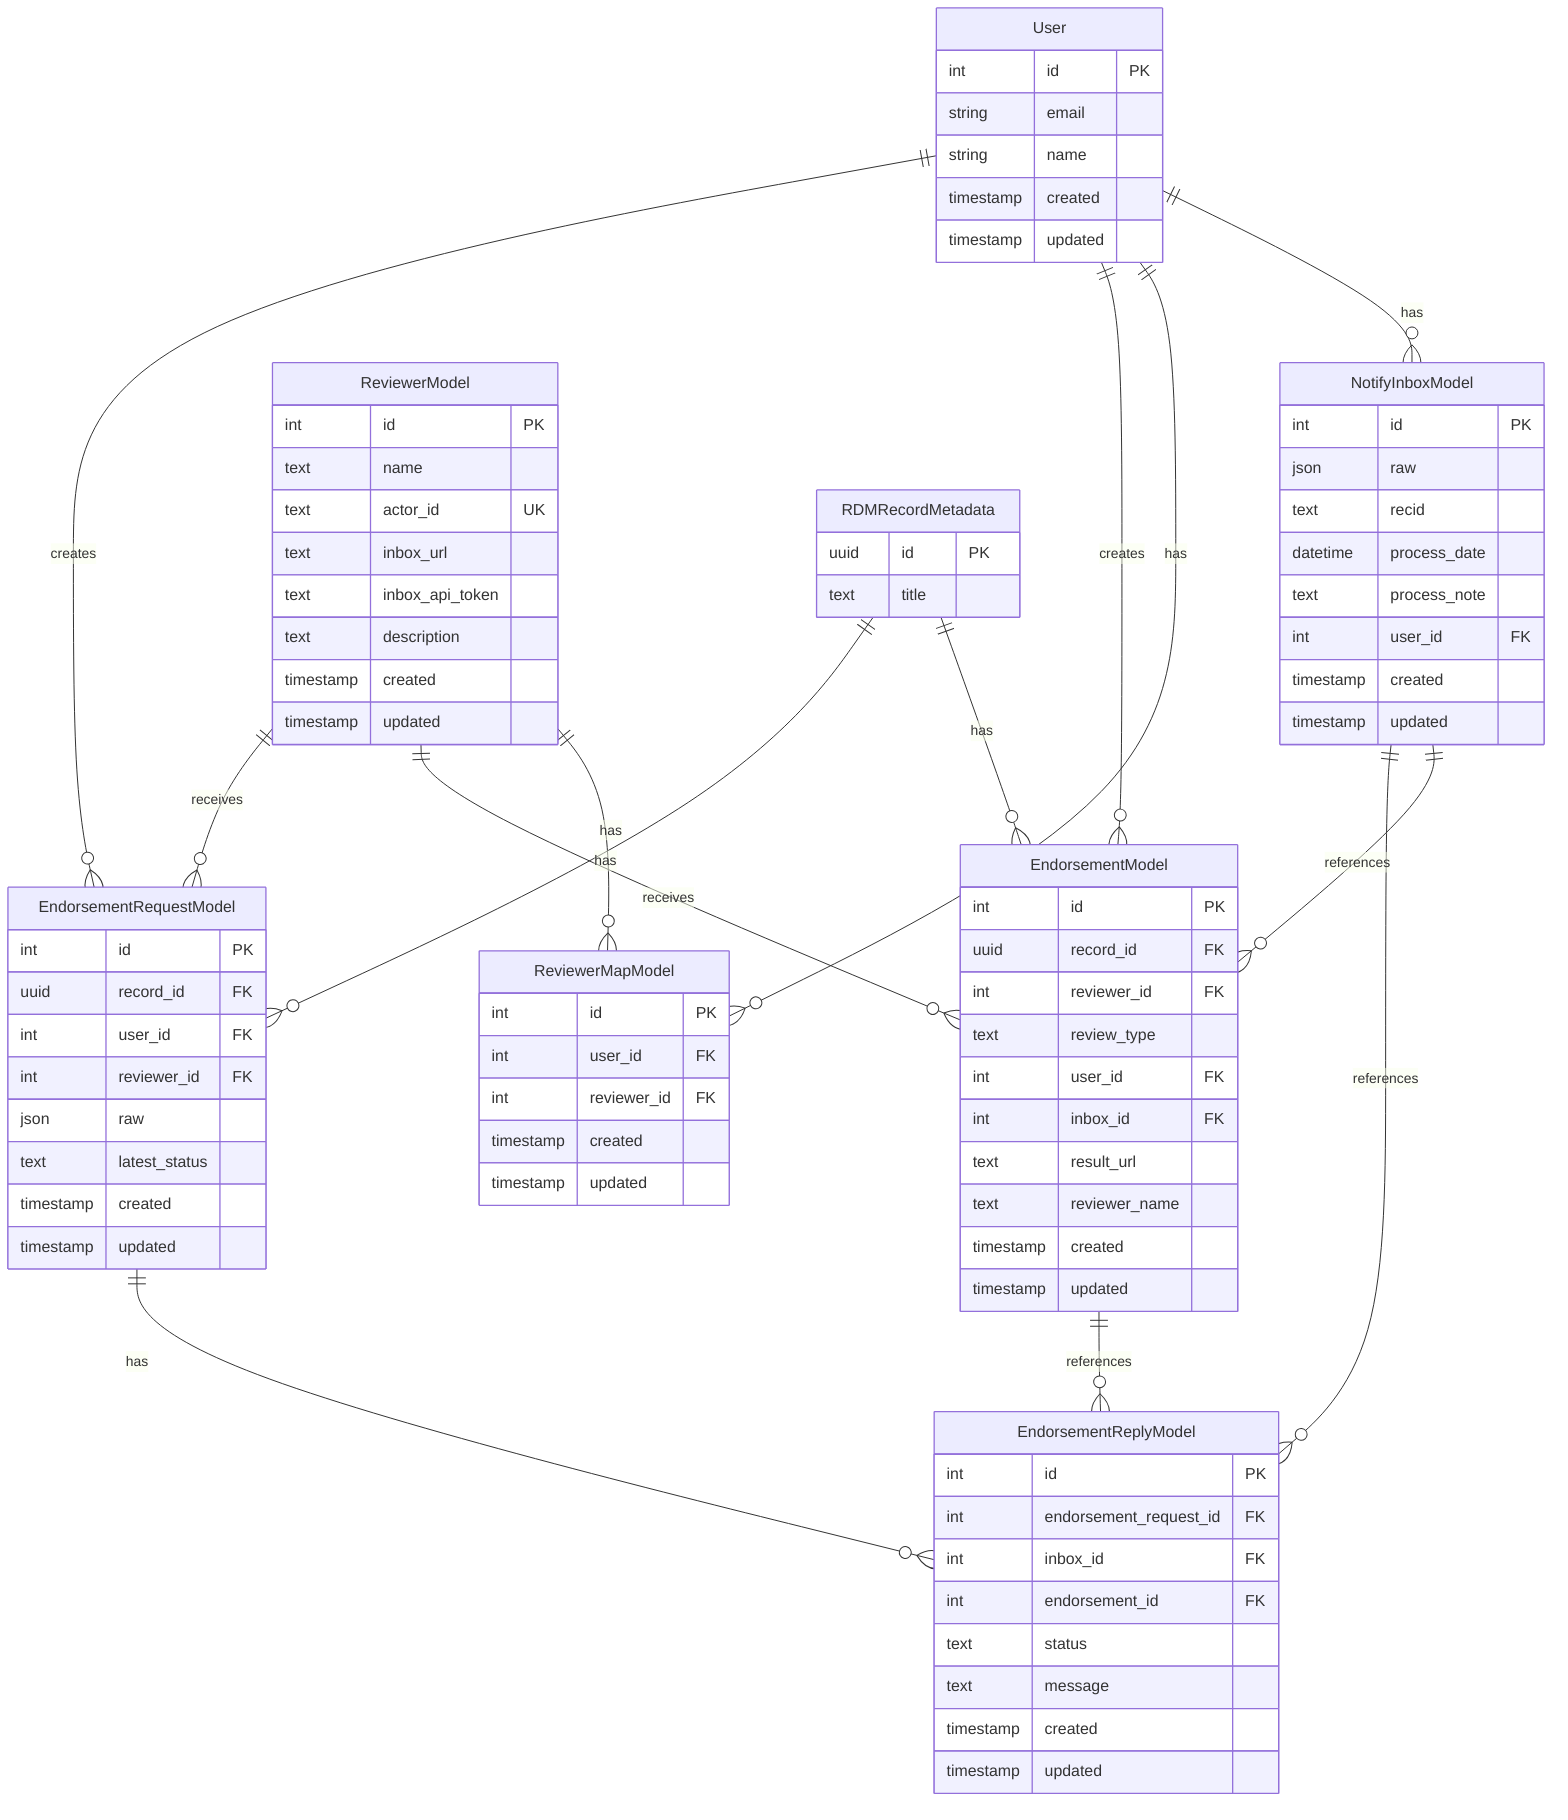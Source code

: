 %% sources of file: invenio_notify/records/models.py

erDiagram
    User ||--o{ NotifyInboxModel : has
    User ||--o{ ReviewerMapModel : has
    User ||--o{ EndorsementModel : creates
    User ||--o{ EndorsementRequestModel : creates
    
    ReviewerModel ||--o{ ReviewerMapModel : has
    ReviewerModel ||--o{ EndorsementModel : receives
    ReviewerModel ||--o{ EndorsementRequestModel : receives
    
    RDMRecordMetadata ||--o{ EndorsementModel : has
    RDMRecordMetadata ||--o{ EndorsementRequestModel : has
    
    NotifyInboxModel ||--o{ EndorsementModel : references
    NotifyInboxModel ||--o{ EndorsementReplyModel : references
    
    EndorsementRequestModel ||--o{ EndorsementReplyModel : has
    EndorsementModel ||--o{ EndorsementReplyModel : references
    
    User {
        int id PK
        string email
        string name
        timestamp created
        timestamp updated
    }
    
    NotifyInboxModel {
        int id PK
        json raw
        text recid
        datetime process_date
        text process_note
        int user_id FK
        timestamp created
        timestamp updated
    }
    
    ReviewerMapModel {
        int id PK
        int user_id FK
        int reviewer_id FK
        timestamp created
        timestamp updated
    }
    
    ReviewerModel {
        int id PK
        text name
        text actor_id UK
        text inbox_url
        text inbox_api_token
        text description
        timestamp created
        timestamp updated
    }
    
    EndorsementModel {
        int id PK
        uuid record_id FK
        int reviewer_id FK
        text review_type
        int user_id FK
        int inbox_id FK
        text result_url
        text reviewer_name
        timestamp created
        timestamp updated
    }
    
    EndorsementRequestModel {
        int id PK
        uuid record_id FK
        int user_id FK
        int reviewer_id FK
        json raw
        text latest_status
        timestamp created
        timestamp updated
    }
    
    EndorsementReplyModel {
        int id PK
        int endorsement_request_id FK
        int inbox_id FK
        int endorsement_id FK
        text status
        text message
        timestamp created
        timestamp updated
    }
    
    RDMRecordMetadata {
        uuid id PK
        text title
    }